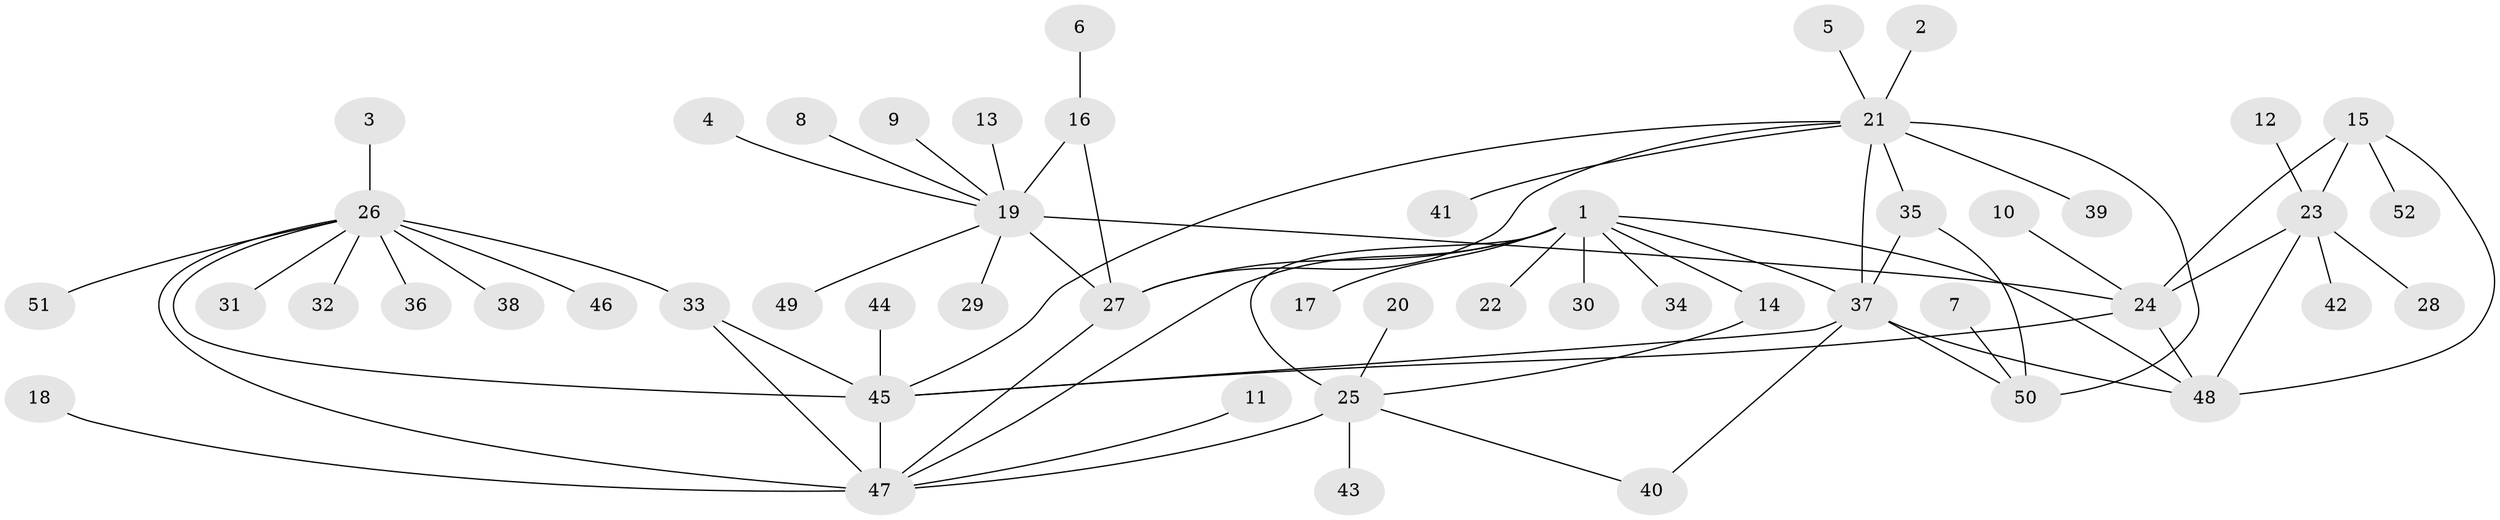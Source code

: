 // original degree distribution, {9: 0.0392156862745098, 5: 0.058823529411764705, 10: 0.029411764705882353, 6: 0.0392156862745098, 12: 0.00980392156862745, 8: 0.049019607843137254, 7: 0.0196078431372549, 1: 0.6176470588235294, 2: 0.11764705882352941, 4: 0.00980392156862745, 3: 0.00980392156862745}
// Generated by graph-tools (version 1.1) at 2025/26/03/09/25 03:26:39]
// undirected, 52 vertices, 71 edges
graph export_dot {
graph [start="1"]
  node [color=gray90,style=filled];
  1;
  2;
  3;
  4;
  5;
  6;
  7;
  8;
  9;
  10;
  11;
  12;
  13;
  14;
  15;
  16;
  17;
  18;
  19;
  20;
  21;
  22;
  23;
  24;
  25;
  26;
  27;
  28;
  29;
  30;
  31;
  32;
  33;
  34;
  35;
  36;
  37;
  38;
  39;
  40;
  41;
  42;
  43;
  44;
  45;
  46;
  47;
  48;
  49;
  50;
  51;
  52;
  1 -- 14 [weight=3.0];
  1 -- 17 [weight=1.0];
  1 -- 22 [weight=1.0];
  1 -- 25 [weight=3.0];
  1 -- 27 [weight=1.0];
  1 -- 30 [weight=1.0];
  1 -- 34 [weight=1.0];
  1 -- 37 [weight=1.0];
  1 -- 47 [weight=1.0];
  1 -- 48 [weight=1.0];
  2 -- 21 [weight=1.0];
  3 -- 26 [weight=1.0];
  4 -- 19 [weight=1.0];
  5 -- 21 [weight=1.0];
  6 -- 16 [weight=1.0];
  7 -- 50 [weight=1.0];
  8 -- 19 [weight=1.0];
  9 -- 19 [weight=1.0];
  10 -- 24 [weight=1.0];
  11 -- 47 [weight=1.0];
  12 -- 23 [weight=1.0];
  13 -- 19 [weight=1.0];
  14 -- 25 [weight=1.0];
  15 -- 23 [weight=2.0];
  15 -- 24 [weight=2.0];
  15 -- 48 [weight=2.0];
  15 -- 52 [weight=1.0];
  16 -- 19 [weight=4.0];
  16 -- 27 [weight=2.0];
  18 -- 47 [weight=1.0];
  19 -- 24 [weight=1.0];
  19 -- 27 [weight=2.0];
  19 -- 29 [weight=1.0];
  19 -- 49 [weight=1.0];
  20 -- 25 [weight=1.0];
  21 -- 27 [weight=1.0];
  21 -- 35 [weight=2.0];
  21 -- 37 [weight=2.0];
  21 -- 39 [weight=1.0];
  21 -- 41 [weight=1.0];
  21 -- 45 [weight=1.0];
  21 -- 50 [weight=2.0];
  23 -- 24 [weight=1.0];
  23 -- 28 [weight=1.0];
  23 -- 42 [weight=1.0];
  23 -- 48 [weight=1.0];
  24 -- 45 [weight=1.0];
  24 -- 48 [weight=1.0];
  25 -- 40 [weight=1.0];
  25 -- 43 [weight=1.0];
  25 -- 47 [weight=1.0];
  26 -- 31 [weight=1.0];
  26 -- 32 [weight=1.0];
  26 -- 33 [weight=2.0];
  26 -- 36 [weight=1.0];
  26 -- 38 [weight=1.0];
  26 -- 45 [weight=1.0];
  26 -- 46 [weight=1.0];
  26 -- 47 [weight=1.0];
  26 -- 51 [weight=1.0];
  27 -- 47 [weight=1.0];
  33 -- 45 [weight=2.0];
  33 -- 47 [weight=2.0];
  35 -- 37 [weight=1.0];
  35 -- 50 [weight=1.0];
  37 -- 40 [weight=1.0];
  37 -- 45 [weight=1.0];
  37 -- 48 [weight=1.0];
  37 -- 50 [weight=1.0];
  44 -- 45 [weight=1.0];
  45 -- 47 [weight=1.0];
}
